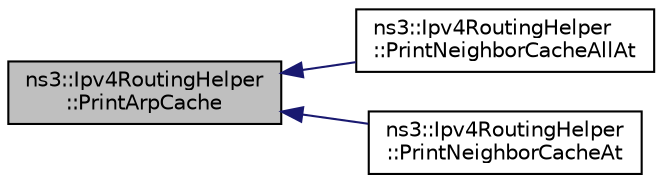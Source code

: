 digraph "ns3::Ipv4RoutingHelper::PrintArpCache"
{
  edge [fontname="Helvetica",fontsize="10",labelfontname="Helvetica",labelfontsize="10"];
  node [fontname="Helvetica",fontsize="10",shape=record];
  rankdir="LR";
  Node1 [label="ns3::Ipv4RoutingHelper\l::PrintArpCache",height=0.2,width=0.4,color="black", fillcolor="grey75", style="filled", fontcolor="black"];
  Node1 -> Node2 [dir="back",color="midnightblue",fontsize="10",style="solid"];
  Node2 [label="ns3::Ipv4RoutingHelper\l::PrintNeighborCacheAllAt",height=0.2,width=0.4,color="black", fillcolor="white", style="filled",URL="$df/d4e/classns3_1_1Ipv4RoutingHelper.html#ab74b74f056874f2058c1a1b2e0573049",tooltip="prints the neighbor cache of all nodes at a particular time. "];
  Node1 -> Node3 [dir="back",color="midnightblue",fontsize="10",style="solid"];
  Node3 [label="ns3::Ipv4RoutingHelper\l::PrintNeighborCacheAt",height=0.2,width=0.4,color="black", fillcolor="white", style="filled",URL="$df/d4e/classns3_1_1Ipv4RoutingHelper.html#a6cbcf152538f660d62508ca5e398a982",tooltip="prints the neighbor cache of a node at a particular time. "];
}
